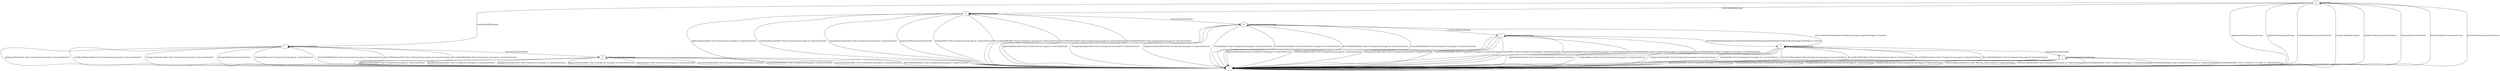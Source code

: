 digraph "" {
	8 -> 8	[key=0,
		label="Self loop"];
	8 -> 3	[key=0,
		label="ServerHelloDHE/Empty"];
	8 -> 4	[key=0,
		label="ServerHelloRSA/Empty"];
	8 -> 7	[key=0,
		label="ApplicationData/ConnectionClosed"];
	8 -> 7	[key=1,
		label="ApplicationDataEmpty/Empty"];
	8 -> 7	[key=2,
		label="CertificateRequest/ConnectionClosed"];
	8 -> 7	[key=3,
		label="ChangeCipherSpec/Empty"];
	8 -> 7	[key=4,
		label="EmptyCertificate/ConnectionClosed"];
	8 -> 7	[key=5,
		label="Finished/ConnectionClosed"];
	8 -> 7	[key=6,
		label="ServerCertificate/ConnectionClosed"];
	8 -> 7	[key=7,
		label="ServerHelloDone/ConnectionClosed"];
	3 -> 3	[key=0,
		label="ApplicationDataEmpty/Empty"];
	3 -> 7	[key=0,
		label="ApplicationData/Alert Fatal (Unexpected message) & ConnectionClosed"];
	3 -> 7	[key=1,
		label="CertificateRequest/Alert Fatal (Unexpected message) & ConnectionClosed"];
	3 -> 7	[key=2,
		label="ChangeCipherSpec/Alert Fatal (Unexpected message) & ConnectionClosed"];
	3 -> 7	[key=3,
		label="EmptyCertificate/ConnectionClosed"];
	3 -> 7	[key=4,
		label="Finished/Alert Fatal (Unexpected message) & ConnectionClosed"];
	3 -> 7	[key=5,
		label="ServerHelloDHE/Alert Fatal (Unexpected message) & ConnectionClosed"];
	3 -> 7	[key=6,
		label="ServerHelloDone/Alert Fatal (Unexpected message) & ConnectionClosed"];
	3 -> 7	[key=7,
		label="ServerHelloRSA/Alert Fatal (Unexpected message) & ConnectionClosed"];
	3 -> 0	[key=0,
		label="ServerCertificate/Empty"];
	4 -> 4	[key=0,
		label="ApplicationDataEmpty/Empty"];
	4 -> 7	[key=0,
		label="ApplicationData/Alert Fatal (Unexpected message) & ConnectionClosed"];
	4 -> 7	[key=1,
		label="CertificateRequest/Alert Fatal (Unexpected message) & ConnectionClosed"];
	4 -> 7	[key=2,
		label="ChangeCipherSpec/Alert Fatal (Unexpected message) & ConnectionClosed"];
	4 -> 7	[key=3,
		label="EmptyCertificate/ConnectionClosed"];
	4 -> 7	[key=4,
		label="Finished/Alert Fatal (Unexpected message) & ConnectionClosed"];
	4 -> 7	[key=5,
		label="ServerHelloDHE/Alert Fatal (Unexpected message) & ConnectionClosed"];
	4 -> 7	[key=6,
		label="ServerHelloDone/Alert Fatal (Unexpected message) & ConnectionClosed"];
	4 -> 7	[key=7,
		label="ServerHelloRSA/Alert Fatal (Unexpected message) & ConnectionClosed"];
	4 -> 6	[key=0,
		label="ServerCertificate/Empty"];
	7 -> 7	[key=0,
		label="ApplicationData/ConnectionClosed"];
	7 -> 7	[key=1,
		label="ApplicationDataEmpty/ConnectionClosed"];
	7 -> 7	[key=2,
		label="CertificateRequest/ConnectionClosed"];
	7 -> 7	[key=3,
		label="ChangeCipherSpec/ConnectionClosed"];
	7 -> 7	[key=4,
		label="EmptyCertificate/ConnectionClosed"];
	7 -> 7	[key=5,
		label="Finished/ConnectionClosed"];
	7 -> 7	[key=6,
		label="ServerCertificate/ConnectionClosed"];
	7 -> 7	[key=7,
		label="ServerHelloDHE/ConnectionClosed"];
	7 -> 7	[key=8,
		label="ServerHelloDone/ConnectionClosed"];
	7 -> 7	[key=9,
		label="ServerHelloRSA/ConnectionClosed"];
	0 -> 7	[key=0,
		label="ApplicationData/Alert Fatal (Unexpected message) & ConnectionClosed"];
	0 -> 7	[key=1,
		label="CertificateRequest/Alert Fatal (Unexpected message) & ConnectionClosed"];
	0 -> 7	[key=2,
		label="ChangeCipherSpec/Alert Fatal (Unexpected message) & ConnectionClosed"];
	0 -> 7	[key=3,
		label="EmptyCertificate/Alert Fatal (Unexpected message) & ConnectionClosed"];
	0 -> 7	[key=4,
		label="Finished/Alert Fatal (Unexpected message) & ConnectionClosed"];
	0 -> 7	[key=5,
		label="ServerCertificate/Alert Fatal (Unexpected message) & ConnectionClosed"];
	0 -> 7	[key=6,
		label="ServerHelloDHE/Alert Fatal (Unexpected message) & ConnectionClosed"];
	0 -> 7	[key=7,
		label="ServerHelloDone/Alert Fatal (Unexpected message) & ConnectionClosed"];
	0 -> 7	[key=8,
		label="ServerHelloRSA/Alert Fatal (Unexpected message) & ConnectionClosed"];
	0 -> 0	[key=0,
		label="ApplicationDataEmpty/Empty"];
	1 -> 7	[key=0,
		label="ApplicationData/Alert Fatal (Unexpected message) & ConnectionClosed"];
	1 -> 7	[key=1,
		label="CertificateRequest/Alert Fatal (Unexpected message) & ConnectionClosed"];
	1 -> 7	[key=2,
		label="ChangeCipherSpec/Alert Fatal (Unexpected message) & ConnectionClosed"];
	1 -> 7	[key=3,
		label="EmptyCertificate/Alert Fatal (Unexpected message) & ConnectionClosed"];
	1 -> 7	[key=4,
		label="Finished/Alert Fatal (Unexpected message) & ConnectionClosed"];
	1 -> 7	[key=5,
		label="ServerCertificate/Alert Fatal (Unexpected message) & ConnectionClosed"];
	1 -> 7	[key=6,
		label="ServerHelloDHE/Alert Fatal (Unexpected message) & ConnectionClosed"];
	1 -> 7	[key=7,
		label="ServerHelloRSA/Alert Fatal (Unexpected message) & ConnectionClosed"];
	1 -> 1	[key=0,
		label="ApplicationDataEmpty/Empty"];
	1 -> 5	[key=0,
		label="ServerHelloDone/HandshakeCertificateHandshakeClientKeyExchangeHandshakeCertificateVerifyChangeCipherSpec & Finished"];
	5 -> 7	[key=0,
		label="ApplicationData/Alert Fatal (Unexpected message) & ConnectionClosed"];
	5 -> 7	[key=1,
		label="CertificateRequest/Alert Fatal (Unexpected message) & ConnectionClosed"];
	5 -> 7	[key=2,
		label="EmptyCertificate/Alert Fatal (Unexpected message) & ConnectionClosed"];
	5 -> 7	[key=3,
		label="Finished/Alert Fatal (Unexpected message) & ConnectionClosed"];
	5 -> 7	[key=4,
		label="ServerCertificate/Alert Fatal (Unexpected message) & ConnectionClosed"];
	5 -> 7	[key=5,
		label="ServerHelloDHE/Alert Fatal (Unexpected message) & ConnectionClosed"];
	5 -> 7	[key=6,
		label="ServerHelloDone/Alert Fatal (Unexpected message) & ConnectionClosed"];
	5 -> 7	[key=7,
		label="ServerHelloRSA/Alert Fatal (Unexpected message) & ConnectionClosed"];
	5 -> 5	[key=0,
		label="ApplicationDataEmpty/Empty"];
	5 -> 2	[key=0,
		label="ChangeCipherSpec/Empty"];
	2 -> 7	[key=0,
		label="ApplicationData/Alert Fatal (Unexpected message) & ConnectionClosed"];
	2 -> 7	[key=1,
		label="CertificateRequest/Alert Fatal (Unexpected message) & ConnectionClosed"];
	2 -> 7	[key=2,
		label="ChangeCipherSpec/Alert Fatal (Unexpected message) & ConnectionClosed"];
	2 -> 7	[key=3,
		label="EmptyCertificate/Alert Fatal (Unexpected message) & ConnectionClosed"];
	2 -> 7	[key=4,
		label="Finished/ApplicationData & Alert Warning (Close notify) & ConnectionClosed"];
	2 -> 7	[key=5,
		label="ServerCertificate/Alert Fatal (Unexpected message) & ConnectionClosed"];
	2 -> 7	[key=6,
		label="ServerHelloDHE/Alert Fatal (Unexpected message) & ConnectionClosed"];
	2 -> 7	[key=7,
		label="ServerHelloDone/Alert Fatal (Unexpected message) & ConnectionClosed"];
	2 -> 7	[key=8,
		label="ServerHelloRSA/Alert Fatal (Unexpected message) & ConnectionClosed"];
	2 -> 2	[key=0,
		label="ApplicationDataEmpty/Empty"];
	6 -> 7	[key=0,
		label="ApplicationData/Alert Fatal (Unexpected message) & ConnectionClosed"];
	6 -> 7	[key=1,
		label="ChangeCipherSpec/Alert Fatal (Unexpected message) & ConnectionClosed"];
	6 -> 7	[key=2,
		label="EmptyCertificate/Alert Fatal (Unexpected message) & ConnectionClosed"];
	6 -> 7	[key=3,
		label="Finished/Alert Fatal (Unexpected message) & ConnectionClosed"];
	6 -> 7	[key=4,
		label="ServerCertificate/Alert Fatal (Unexpected message) & ConnectionClosed"];
	6 -> 7	[key=5,
		label="ServerHelloDHE/Alert Fatal (Unexpected message) & ConnectionClosed"];
	6 -> 7	[key=6,
		label="ServerHelloRSA/Alert Fatal (Unexpected message) & ConnectionClosed"];
	6 -> 1	[key=0,
		label="CertificateRequest/Empty"];
	6 -> 5	[key=0,
		label="ServerHelloDone/HandshakeClientKeyExchangeChangeCipherSpec & Finished"];
	6 -> 6	[key=0,
		label="ApplicationDataEmpty/Empty"];
}
